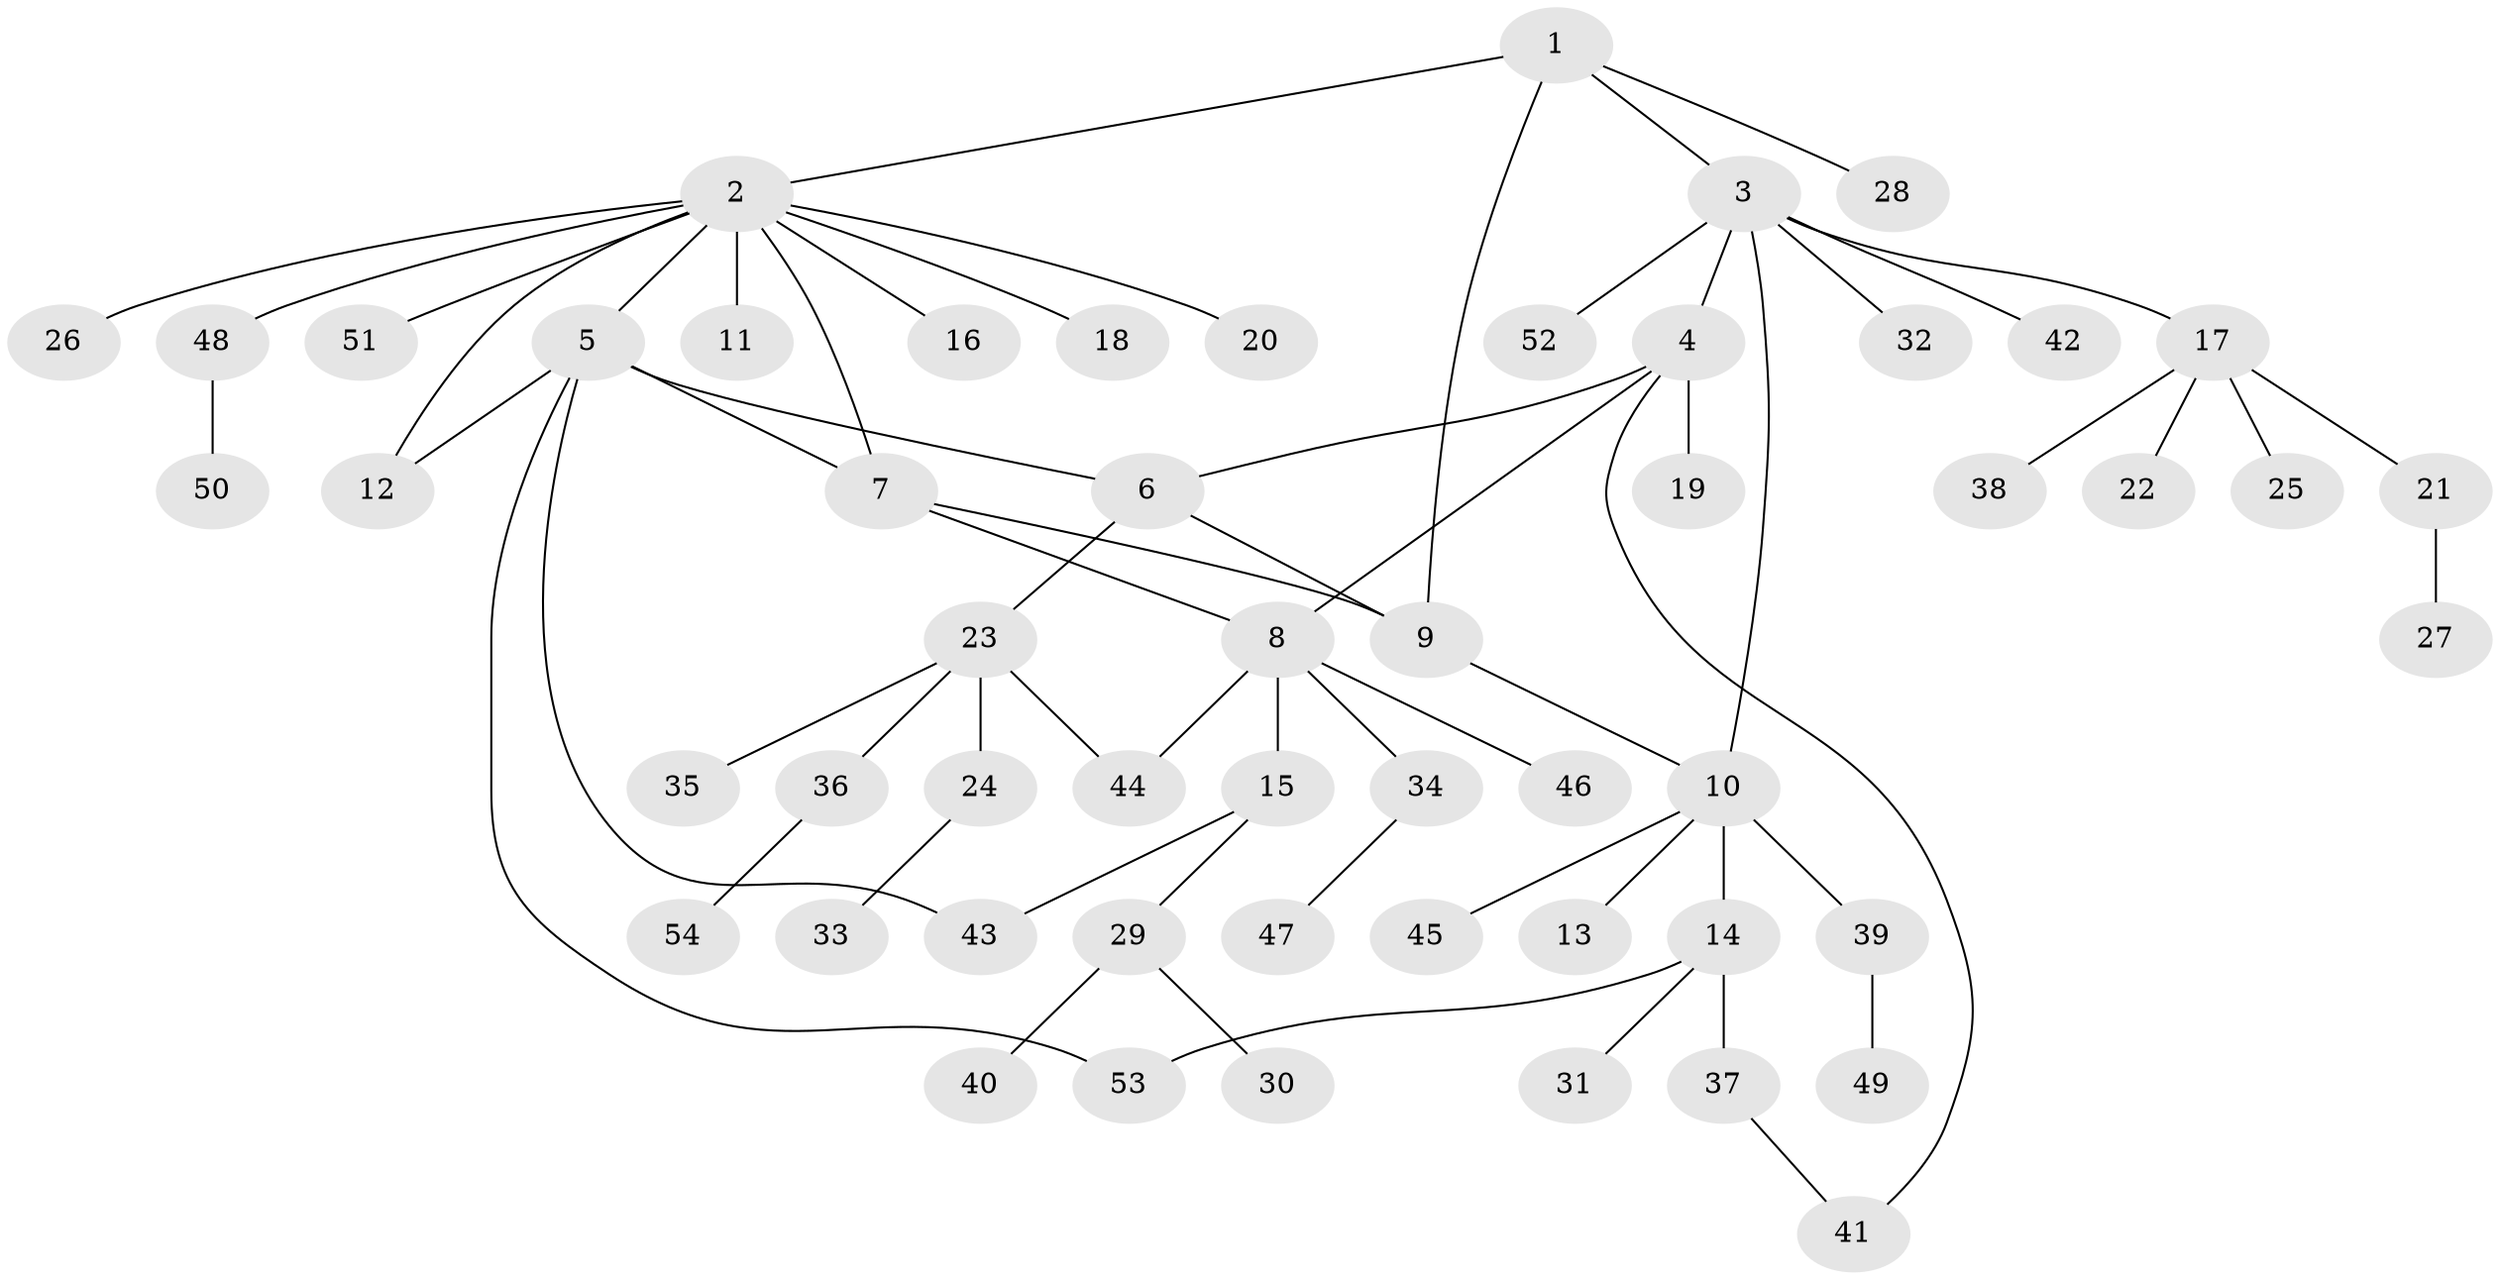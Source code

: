 // coarse degree distribution, {5: 0.08108108108108109, 10: 0.05405405405405406, 4: 0.02702702702702703, 7: 0.02702702702702703, 6: 0.02702702702702703, 1: 0.6486486486486487, 3: 0.05405405405405406, 2: 0.08108108108108109}
// Generated by graph-tools (version 1.1) at 2025/52/02/27/25 19:52:15]
// undirected, 54 vertices, 64 edges
graph export_dot {
graph [start="1"]
  node [color=gray90,style=filled];
  1;
  2;
  3;
  4;
  5;
  6;
  7;
  8;
  9;
  10;
  11;
  12;
  13;
  14;
  15;
  16;
  17;
  18;
  19;
  20;
  21;
  22;
  23;
  24;
  25;
  26;
  27;
  28;
  29;
  30;
  31;
  32;
  33;
  34;
  35;
  36;
  37;
  38;
  39;
  40;
  41;
  42;
  43;
  44;
  45;
  46;
  47;
  48;
  49;
  50;
  51;
  52;
  53;
  54;
  1 -- 2;
  1 -- 3;
  1 -- 9;
  1 -- 28;
  2 -- 5;
  2 -- 7;
  2 -- 11;
  2 -- 12;
  2 -- 16;
  2 -- 18;
  2 -- 20;
  2 -- 26;
  2 -- 48;
  2 -- 51;
  3 -- 4;
  3 -- 10;
  3 -- 17;
  3 -- 32;
  3 -- 42;
  3 -- 52;
  4 -- 6;
  4 -- 8;
  4 -- 19;
  4 -- 41;
  5 -- 6;
  5 -- 7;
  5 -- 12;
  5 -- 43;
  5 -- 53;
  6 -- 9;
  6 -- 23;
  7 -- 8;
  7 -- 9;
  8 -- 15;
  8 -- 34;
  8 -- 44;
  8 -- 46;
  9 -- 10;
  10 -- 13;
  10 -- 14;
  10 -- 39;
  10 -- 45;
  14 -- 31;
  14 -- 37;
  14 -- 53;
  15 -- 29;
  15 -- 43;
  17 -- 21;
  17 -- 22;
  17 -- 25;
  17 -- 38;
  21 -- 27;
  23 -- 24;
  23 -- 35;
  23 -- 36;
  23 -- 44;
  24 -- 33;
  29 -- 30;
  29 -- 40;
  34 -- 47;
  36 -- 54;
  37 -- 41;
  39 -- 49;
  48 -- 50;
}

